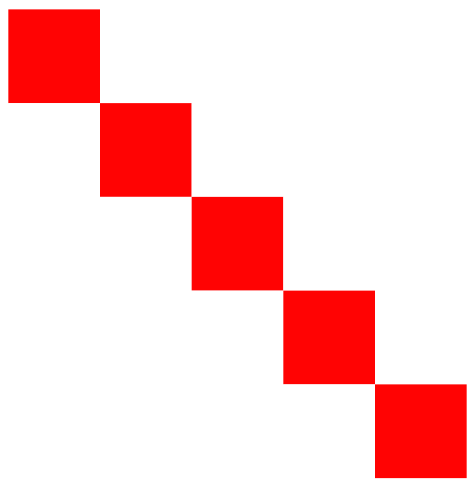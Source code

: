 digraph imagen{
    image[shape=none, margin=0,label=<
    <TABLE BORDER="0" CELLBORDER="0" CELLSPACING="0" CELLPADDING="15">
       <TR>
            <TD BGCOLOR="#FF0303">   </TD>
            <TD BGCOLOR="#FFFFFF">   </TD>
            <TD BGCOLOR="#FFFFFF">   </TD>
            <TD BGCOLOR="#FFFFFF">   </TD>
            <TD BGCOLOR="#FFFFFF">   </TD>
       </TR>
       <TR>
            <TD BGCOLOR="#FFFFFF">   </TD>
            <TD BGCOLOR="#FF0303">   </TD>
            <TD BGCOLOR="#FFFFFF">   </TD>
            <TD BGCOLOR="#FFFFFF">   </TD>
            <TD BGCOLOR="#FFFFFF">   </TD>
       </TR>
       <TR>
            <TD BGCOLOR="#FFFFFF">   </TD>
            <TD BGCOLOR="#FFFFFF">   </TD>
            <TD BGCOLOR="#FF0303">   </TD>
            <TD BGCOLOR="#FFFFFF">   </TD>
            <TD BGCOLOR="#FFFFFF">   </TD>
       </TR>
       <TR>
            <TD BGCOLOR="#FFFFFF">   </TD>
            <TD BGCOLOR="#FFFFFF">   </TD>
            <TD BGCOLOR="#FFFFFF">   </TD>
            <TD BGCOLOR="#FF0303">   </TD>
            <TD BGCOLOR="#FFFFFF">   </TD>
       </TR>
       <TR>
            <TD BGCOLOR="#FFFFFF">   </TD>
            <TD BGCOLOR="#FFFFFF">   </TD>
            <TD BGCOLOR="#FFFFFF">   </TD>
            <TD BGCOLOR="#FFFFFF">   </TD>
            <TD BGCOLOR="#FF0303">   </TD>
       </TR>
    </TABLE>>];
}